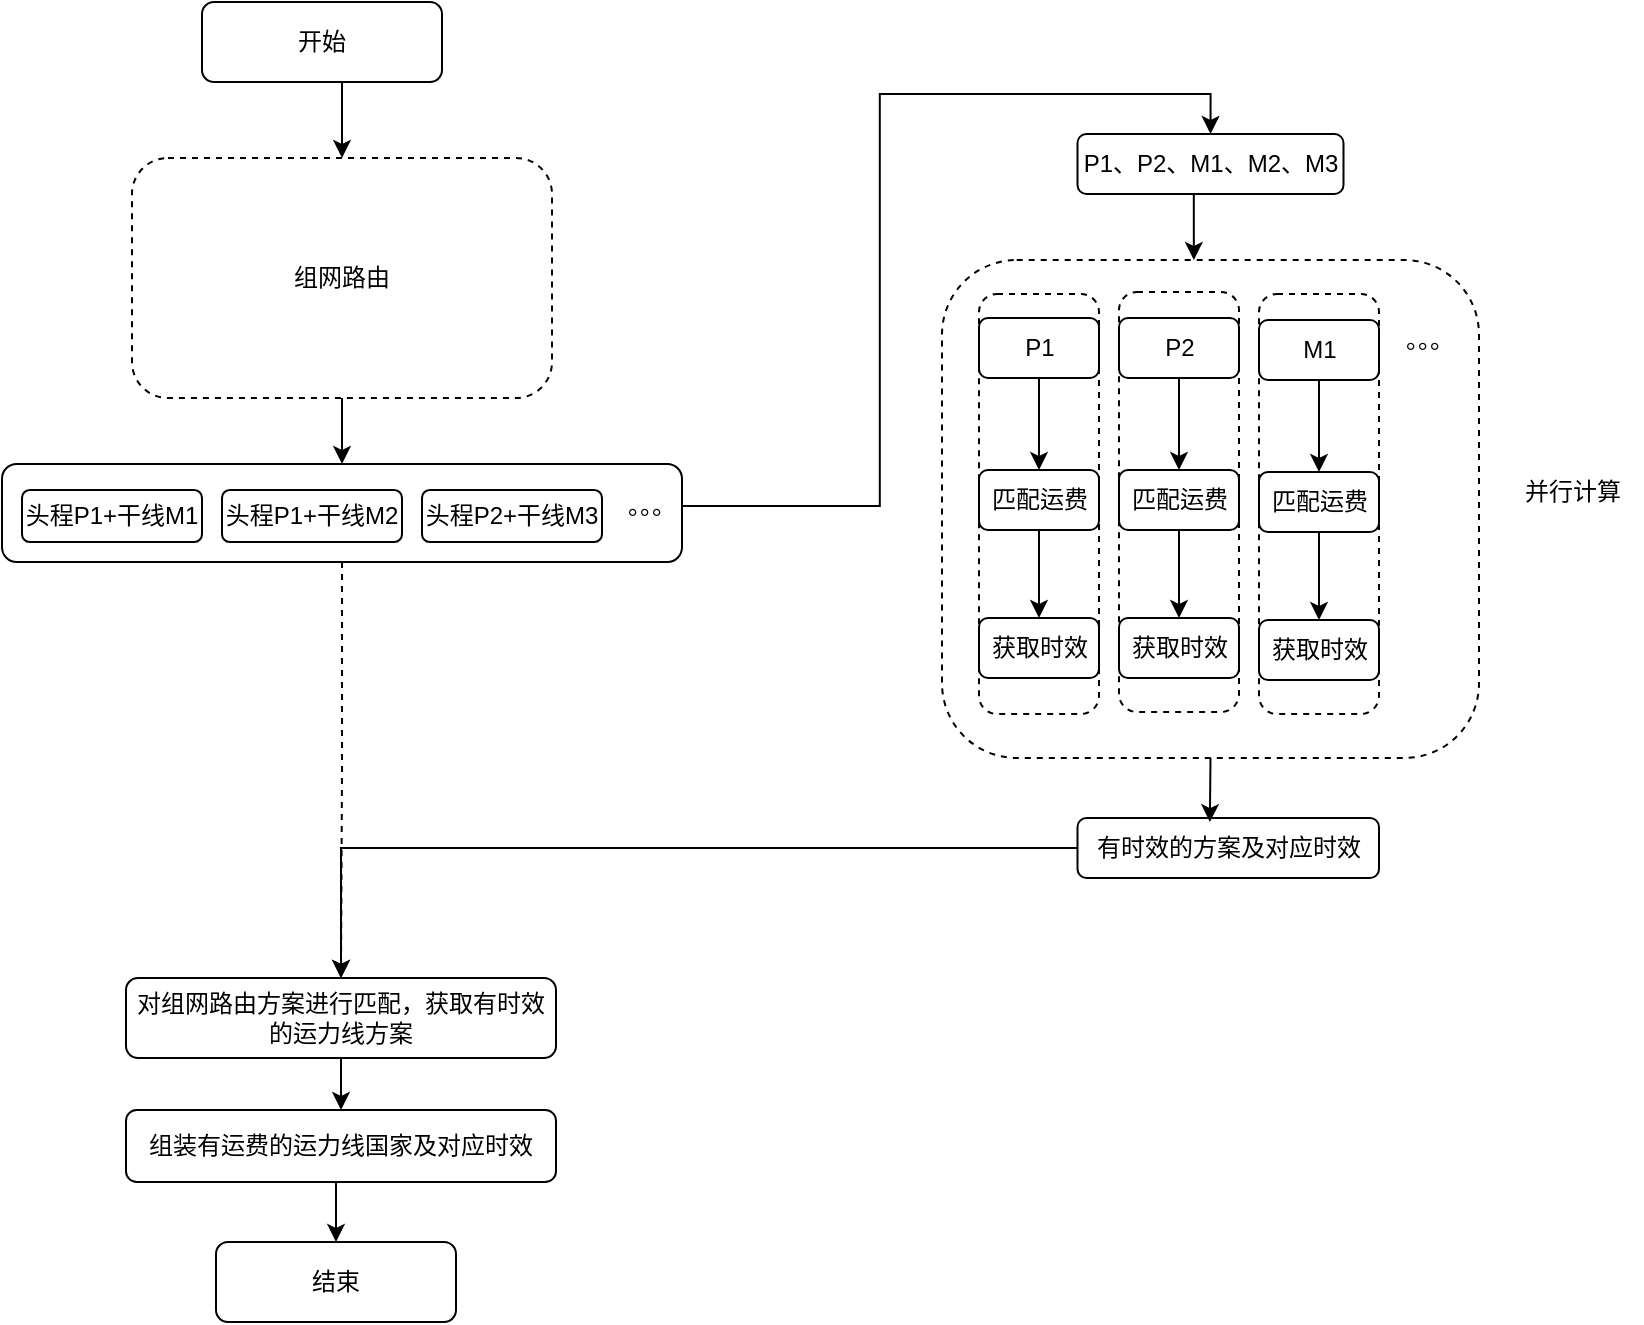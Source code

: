 <mxfile version="22.1.11" type="github">
  <diagram name="第 1 页" id="R3ZacCgfNxSZsL2N_ekx">
    <mxGraphModel dx="1306" dy="701" grid="1" gridSize="10" guides="1" tooltips="1" connect="1" arrows="1" fold="1" page="1" pageScale="1" pageWidth="827" pageHeight="1169" math="0" shadow="0">
      <root>
        <mxCell id="0" />
        <mxCell id="1" parent="0" />
        <mxCell id="I7MdboYx_nmq0i3bTFhX-1" style="edgeStyle=orthogonalEdgeStyle;rounded=0;orthogonalLoop=1;jettySize=auto;html=1;exitX=0.5;exitY=1;exitDx=0;exitDy=0;entryX=0.5;entryY=0;entryDx=0;entryDy=0;" edge="1" parent="1" source="I7MdboYx_nmq0i3bTFhX-2" target="I7MdboYx_nmq0i3bTFhX-4">
          <mxGeometry relative="1" as="geometry" />
        </mxCell>
        <mxCell id="I7MdboYx_nmq0i3bTFhX-2" value="开始" style="rounded=1;whiteSpace=wrap;html=1;fillColor=none;" vertex="1" parent="1">
          <mxGeometry x="320" y="90" width="120" height="40" as="geometry" />
        </mxCell>
        <mxCell id="I7MdboYx_nmq0i3bTFhX-3" style="edgeStyle=orthogonalEdgeStyle;rounded=0;orthogonalLoop=1;jettySize=auto;html=1;exitX=0.5;exitY=1;exitDx=0;exitDy=0;entryX=0.5;entryY=0;entryDx=0;entryDy=0;" edge="1" parent="1" source="I7MdboYx_nmq0i3bTFhX-4" target="I7MdboYx_nmq0i3bTFhX-6">
          <mxGeometry relative="1" as="geometry" />
        </mxCell>
        <mxCell id="I7MdboYx_nmq0i3bTFhX-4" value="组网路由" style="rounded=1;whiteSpace=wrap;html=1;fillColor=none;dashed=1;" vertex="1" parent="1">
          <mxGeometry x="285" y="168" width="210" height="120" as="geometry" />
        </mxCell>
        <mxCell id="I7MdboYx_nmq0i3bTFhX-5" style="edgeStyle=orthogonalEdgeStyle;rounded=0;orthogonalLoop=1;jettySize=auto;html=1;exitX=0.5;exitY=1;exitDx=0;exitDy=0;entryX=0.5;entryY=0;entryDx=0;entryDy=0;dashed=1;" edge="1" parent="1" source="I7MdboYx_nmq0i3bTFhX-6" target="I7MdboYx_nmq0i3bTFhX-10">
          <mxGeometry relative="1" as="geometry" />
        </mxCell>
        <mxCell id="I7MdboYx_nmq0i3bTFhX-6" value="" style="rounded=1;whiteSpace=wrap;html=1;fillColor=none;" vertex="1" parent="1">
          <mxGeometry x="220" y="321" width="340" height="49" as="geometry" />
        </mxCell>
        <mxCell id="I7MdboYx_nmq0i3bTFhX-7" value="头程P1+干线M1" style="rounded=1;whiteSpace=wrap;html=1;fillColor=none;" vertex="1" parent="1">
          <mxGeometry x="230" y="334" width="90" height="26" as="geometry" />
        </mxCell>
        <mxCell id="I7MdboYx_nmq0i3bTFhX-9" style="edgeStyle=orthogonalEdgeStyle;rounded=0;orthogonalLoop=1;jettySize=auto;html=1;exitX=0.5;exitY=1;exitDx=0;exitDy=0;entryX=0.5;entryY=0;entryDx=0;entryDy=0;" edge="1" parent="1" source="I7MdboYx_nmq0i3bTFhX-10" target="I7MdboYx_nmq0i3bTFhX-12">
          <mxGeometry relative="1" as="geometry" />
        </mxCell>
        <mxCell id="I7MdboYx_nmq0i3bTFhX-10" value="&lt;span style=&quot;background-color: initial;&quot;&gt;对组网路由方案进行匹配，获取有时效的运力线方案&lt;/span&gt;" style="rounded=1;whiteSpace=wrap;html=1;fillColor=none;" vertex="1" parent="1">
          <mxGeometry x="282" y="578" width="215" height="40" as="geometry" />
        </mxCell>
        <mxCell id="I7MdboYx_nmq0i3bTFhX-11" style="edgeStyle=orthogonalEdgeStyle;rounded=0;orthogonalLoop=1;jettySize=auto;html=1;exitX=0.5;exitY=1;exitDx=0;exitDy=0;entryX=0.5;entryY=0;entryDx=0;entryDy=0;" edge="1" parent="1" source="I7MdboYx_nmq0i3bTFhX-12" target="I7MdboYx_nmq0i3bTFhX-13">
          <mxGeometry relative="1" as="geometry" />
        </mxCell>
        <mxCell id="I7MdboYx_nmq0i3bTFhX-12" value="&lt;div class=&quot;lake-content&quot;&gt;组装有运费的运力线国家及对应时效&lt;/div&gt;" style="rounded=1;whiteSpace=wrap;html=1;fillColor=none;" vertex="1" parent="1">
          <mxGeometry x="282" y="644" width="215" height="36" as="geometry" />
        </mxCell>
        <mxCell id="I7MdboYx_nmq0i3bTFhX-13" value="结束" style="rounded=1;whiteSpace=wrap;html=1;fillColor=none;" vertex="1" parent="1">
          <mxGeometry x="327" y="710" width="120" height="40" as="geometry" />
        </mxCell>
        <mxCell id="I7MdboYx_nmq0i3bTFhX-15" value="头程P1+干线M2" style="rounded=1;whiteSpace=wrap;html=1;fillColor=none;" vertex="1" parent="1">
          <mxGeometry x="330" y="334" width="90" height="26" as="geometry" />
        </mxCell>
        <mxCell id="I7MdboYx_nmq0i3bTFhX-16" value="头程P2+干线M3" style="rounded=1;whiteSpace=wrap;html=1;fillColor=none;" vertex="1" parent="1">
          <mxGeometry x="430" y="334" width="90" height="26" as="geometry" />
        </mxCell>
        <mxCell id="I7MdboYx_nmq0i3bTFhX-64" style="edgeStyle=orthogonalEdgeStyle;rounded=0;orthogonalLoop=1;jettySize=auto;html=1;exitX=1;exitY=0.5;exitDx=0;exitDy=0;entryX=0.5;entryY=0;entryDx=0;entryDy=0;" edge="1" parent="1" source="I7MdboYx_nmq0i3bTFhX-17" target="I7MdboYx_nmq0i3bTFhX-20">
          <mxGeometry relative="1" as="geometry" />
        </mxCell>
        <mxCell id="I7MdboYx_nmq0i3bTFhX-17" value="。。。" style="rounded=1;whiteSpace=wrap;html=1;fillColor=none;strokeColor=none;" vertex="1" parent="1">
          <mxGeometry x="530" y="334" width="30" height="16" as="geometry" />
        </mxCell>
        <mxCell id="I7MdboYx_nmq0i3bTFhX-20" value="P1、P2、M1、M2、M3" style="rounded=1;whiteSpace=wrap;html=1;fillColor=none;" vertex="1" parent="1">
          <mxGeometry x="757.75" y="156" width="133" height="30" as="geometry" />
        </mxCell>
        <mxCell id="I7MdboYx_nmq0i3bTFhX-29" style="edgeStyle=orthogonalEdgeStyle;rounded=0;orthogonalLoop=1;jettySize=auto;html=1;exitX=0.5;exitY=1;exitDx=0;exitDy=0;entryX=0.5;entryY=0;entryDx=0;entryDy=0;" edge="1" parent="1" source="I7MdboYx_nmq0i3bTFhX-21" target="I7MdboYx_nmq0i3bTFhX-26">
          <mxGeometry relative="1" as="geometry" />
        </mxCell>
        <mxCell id="I7MdboYx_nmq0i3bTFhX-21" value="P1" style="rounded=1;whiteSpace=wrap;html=1;fillColor=none;" vertex="1" parent="1">
          <mxGeometry x="708.5" y="248" width="60" height="30" as="geometry" />
        </mxCell>
        <mxCell id="I7MdboYx_nmq0i3bTFhX-25" value="。。。" style="rounded=1;whiteSpace=wrap;html=1;fillColor=none;strokeColor=none;" vertex="1" parent="1">
          <mxGeometry x="918.5" y="249" width="30" height="19" as="geometry" />
        </mxCell>
        <mxCell id="I7MdboYx_nmq0i3bTFhX-30" style="edgeStyle=orthogonalEdgeStyle;rounded=0;orthogonalLoop=1;jettySize=auto;html=1;exitX=0.5;exitY=1;exitDx=0;exitDy=0;entryX=0.5;entryY=0;entryDx=0;entryDy=0;" edge="1" parent="1" source="I7MdboYx_nmq0i3bTFhX-26" target="I7MdboYx_nmq0i3bTFhX-27">
          <mxGeometry relative="1" as="geometry" />
        </mxCell>
        <mxCell id="I7MdboYx_nmq0i3bTFhX-26" value="匹配运费" style="rounded=1;whiteSpace=wrap;html=1;fillColor=none;" vertex="1" parent="1">
          <mxGeometry x="708.5" y="324" width="60" height="30" as="geometry" />
        </mxCell>
        <mxCell id="I7MdboYx_nmq0i3bTFhX-27" value="获取时效" style="rounded=1;whiteSpace=wrap;html=1;fillColor=none;" vertex="1" parent="1">
          <mxGeometry x="708.5" y="398" width="60" height="30" as="geometry" />
        </mxCell>
        <mxCell id="I7MdboYx_nmq0i3bTFhX-28" value="" style="rounded=1;whiteSpace=wrap;html=1;fillColor=none;dashed=1;" vertex="1" parent="1">
          <mxGeometry x="708.5" y="236" width="60" height="210" as="geometry" />
        </mxCell>
        <mxCell id="I7MdboYx_nmq0i3bTFhX-31" style="edgeStyle=orthogonalEdgeStyle;rounded=0;orthogonalLoop=1;jettySize=auto;html=1;exitX=0.5;exitY=1;exitDx=0;exitDy=0;entryX=0.5;entryY=0;entryDx=0;entryDy=0;" edge="1" parent="1" source="I7MdboYx_nmq0i3bTFhX-32" target="I7MdboYx_nmq0i3bTFhX-34">
          <mxGeometry relative="1" as="geometry" />
        </mxCell>
        <mxCell id="I7MdboYx_nmq0i3bTFhX-32" value="P2" style="rounded=1;whiteSpace=wrap;html=1;fillColor=none;" vertex="1" parent="1">
          <mxGeometry x="778.5" y="248" width="60" height="30" as="geometry" />
        </mxCell>
        <mxCell id="I7MdboYx_nmq0i3bTFhX-33" style="edgeStyle=orthogonalEdgeStyle;rounded=0;orthogonalLoop=1;jettySize=auto;html=1;exitX=0.5;exitY=1;exitDx=0;exitDy=0;entryX=0.5;entryY=0;entryDx=0;entryDy=0;" edge="1" parent="1" source="I7MdboYx_nmq0i3bTFhX-34" target="I7MdboYx_nmq0i3bTFhX-35">
          <mxGeometry relative="1" as="geometry" />
        </mxCell>
        <mxCell id="I7MdboYx_nmq0i3bTFhX-34" value="匹配运费" style="rounded=1;whiteSpace=wrap;html=1;fillColor=none;" vertex="1" parent="1">
          <mxGeometry x="778.5" y="324" width="60" height="30" as="geometry" />
        </mxCell>
        <mxCell id="I7MdboYx_nmq0i3bTFhX-35" value="获取时效" style="rounded=1;whiteSpace=wrap;html=1;fillColor=none;" vertex="1" parent="1">
          <mxGeometry x="778.5" y="398" width="60" height="30" as="geometry" />
        </mxCell>
        <mxCell id="I7MdboYx_nmq0i3bTFhX-49" style="edgeStyle=orthogonalEdgeStyle;rounded=0;orthogonalLoop=1;jettySize=auto;html=1;exitX=0.5;exitY=1;exitDx=0;exitDy=0;entryX=0.5;entryY=0;entryDx=0;entryDy=0;" edge="1" parent="1" source="I7MdboYx_nmq0i3bTFhX-50" target="I7MdboYx_nmq0i3bTFhX-52">
          <mxGeometry relative="1" as="geometry" />
        </mxCell>
        <mxCell id="I7MdboYx_nmq0i3bTFhX-50" value="M1" style="rounded=1;whiteSpace=wrap;html=1;fillColor=none;" vertex="1" parent="1">
          <mxGeometry x="848.5" y="249" width="60" height="30" as="geometry" />
        </mxCell>
        <mxCell id="I7MdboYx_nmq0i3bTFhX-51" style="edgeStyle=orthogonalEdgeStyle;rounded=0;orthogonalLoop=1;jettySize=auto;html=1;exitX=0.5;exitY=1;exitDx=0;exitDy=0;entryX=0.5;entryY=0;entryDx=0;entryDy=0;" edge="1" parent="1" source="I7MdboYx_nmq0i3bTFhX-52" target="I7MdboYx_nmq0i3bTFhX-53">
          <mxGeometry relative="1" as="geometry" />
        </mxCell>
        <mxCell id="I7MdboYx_nmq0i3bTFhX-52" value="匹配运费" style="rounded=1;whiteSpace=wrap;html=1;fillColor=none;" vertex="1" parent="1">
          <mxGeometry x="848.5" y="325" width="60" height="30" as="geometry" />
        </mxCell>
        <mxCell id="I7MdboYx_nmq0i3bTFhX-53" value="获取时效" style="rounded=1;whiteSpace=wrap;html=1;fillColor=none;" vertex="1" parent="1">
          <mxGeometry x="848.5" y="399" width="60" height="30" as="geometry" />
        </mxCell>
        <mxCell id="I7MdboYx_nmq0i3bTFhX-54" value="" style="rounded=1;whiteSpace=wrap;html=1;fillColor=none;dashed=1;" vertex="1" parent="1">
          <mxGeometry x="778.5" y="235" width="60" height="210" as="geometry" />
        </mxCell>
        <mxCell id="I7MdboYx_nmq0i3bTFhX-55" value="" style="rounded=1;whiteSpace=wrap;html=1;fillColor=none;dashed=1;" vertex="1" parent="1">
          <mxGeometry x="848.5" y="236" width="60" height="210" as="geometry" />
        </mxCell>
        <mxCell id="I7MdboYx_nmq0i3bTFhX-56" value="" style="rounded=1;whiteSpace=wrap;html=1;fillColor=none;dashed=1;" vertex="1" parent="1">
          <mxGeometry x="690" y="219" width="268.5" height="249" as="geometry" />
        </mxCell>
        <mxCell id="I7MdboYx_nmq0i3bTFhX-65" style="edgeStyle=orthogonalEdgeStyle;rounded=0;orthogonalLoop=1;jettySize=auto;html=1;exitX=0;exitY=0.5;exitDx=0;exitDy=0;entryX=0.5;entryY=0;entryDx=0;entryDy=0;" edge="1" parent="1" source="I7MdboYx_nmq0i3bTFhX-57" target="I7MdboYx_nmq0i3bTFhX-10">
          <mxGeometry relative="1" as="geometry" />
        </mxCell>
        <mxCell id="I7MdboYx_nmq0i3bTFhX-57" value="有时效的方案及对应时效" style="rounded=1;whiteSpace=wrap;html=1;fillColor=none;" vertex="1" parent="1">
          <mxGeometry x="757.75" y="498" width="150.75" height="30" as="geometry" />
        </mxCell>
        <mxCell id="I7MdboYx_nmq0i3bTFhX-59" value="并行计算" style="text;html=1;align=center;verticalAlign=middle;resizable=0;points=[];autosize=1;strokeColor=none;fillColor=none;" vertex="1" parent="1">
          <mxGeometry x="970" y="320" width="70" height="30" as="geometry" />
        </mxCell>
        <mxCell id="I7MdboYx_nmq0i3bTFhX-60" style="edgeStyle=orthogonalEdgeStyle;rounded=0;orthogonalLoop=1;jettySize=auto;html=1;exitX=0.5;exitY=1;exitDx=0;exitDy=0;entryX=0.469;entryY=0;entryDx=0;entryDy=0;entryPerimeter=0;" edge="1" parent="1" source="I7MdboYx_nmq0i3bTFhX-20" target="I7MdboYx_nmq0i3bTFhX-56">
          <mxGeometry relative="1" as="geometry" />
        </mxCell>
        <mxCell id="I7MdboYx_nmq0i3bTFhX-61" style="edgeStyle=orthogonalEdgeStyle;rounded=0;orthogonalLoop=1;jettySize=auto;html=1;exitX=0.5;exitY=1;exitDx=0;exitDy=0;entryX=0.439;entryY=0.067;entryDx=0;entryDy=0;entryPerimeter=0;" edge="1" parent="1" source="I7MdboYx_nmq0i3bTFhX-56" target="I7MdboYx_nmq0i3bTFhX-57">
          <mxGeometry relative="1" as="geometry" />
        </mxCell>
      </root>
    </mxGraphModel>
  </diagram>
</mxfile>
